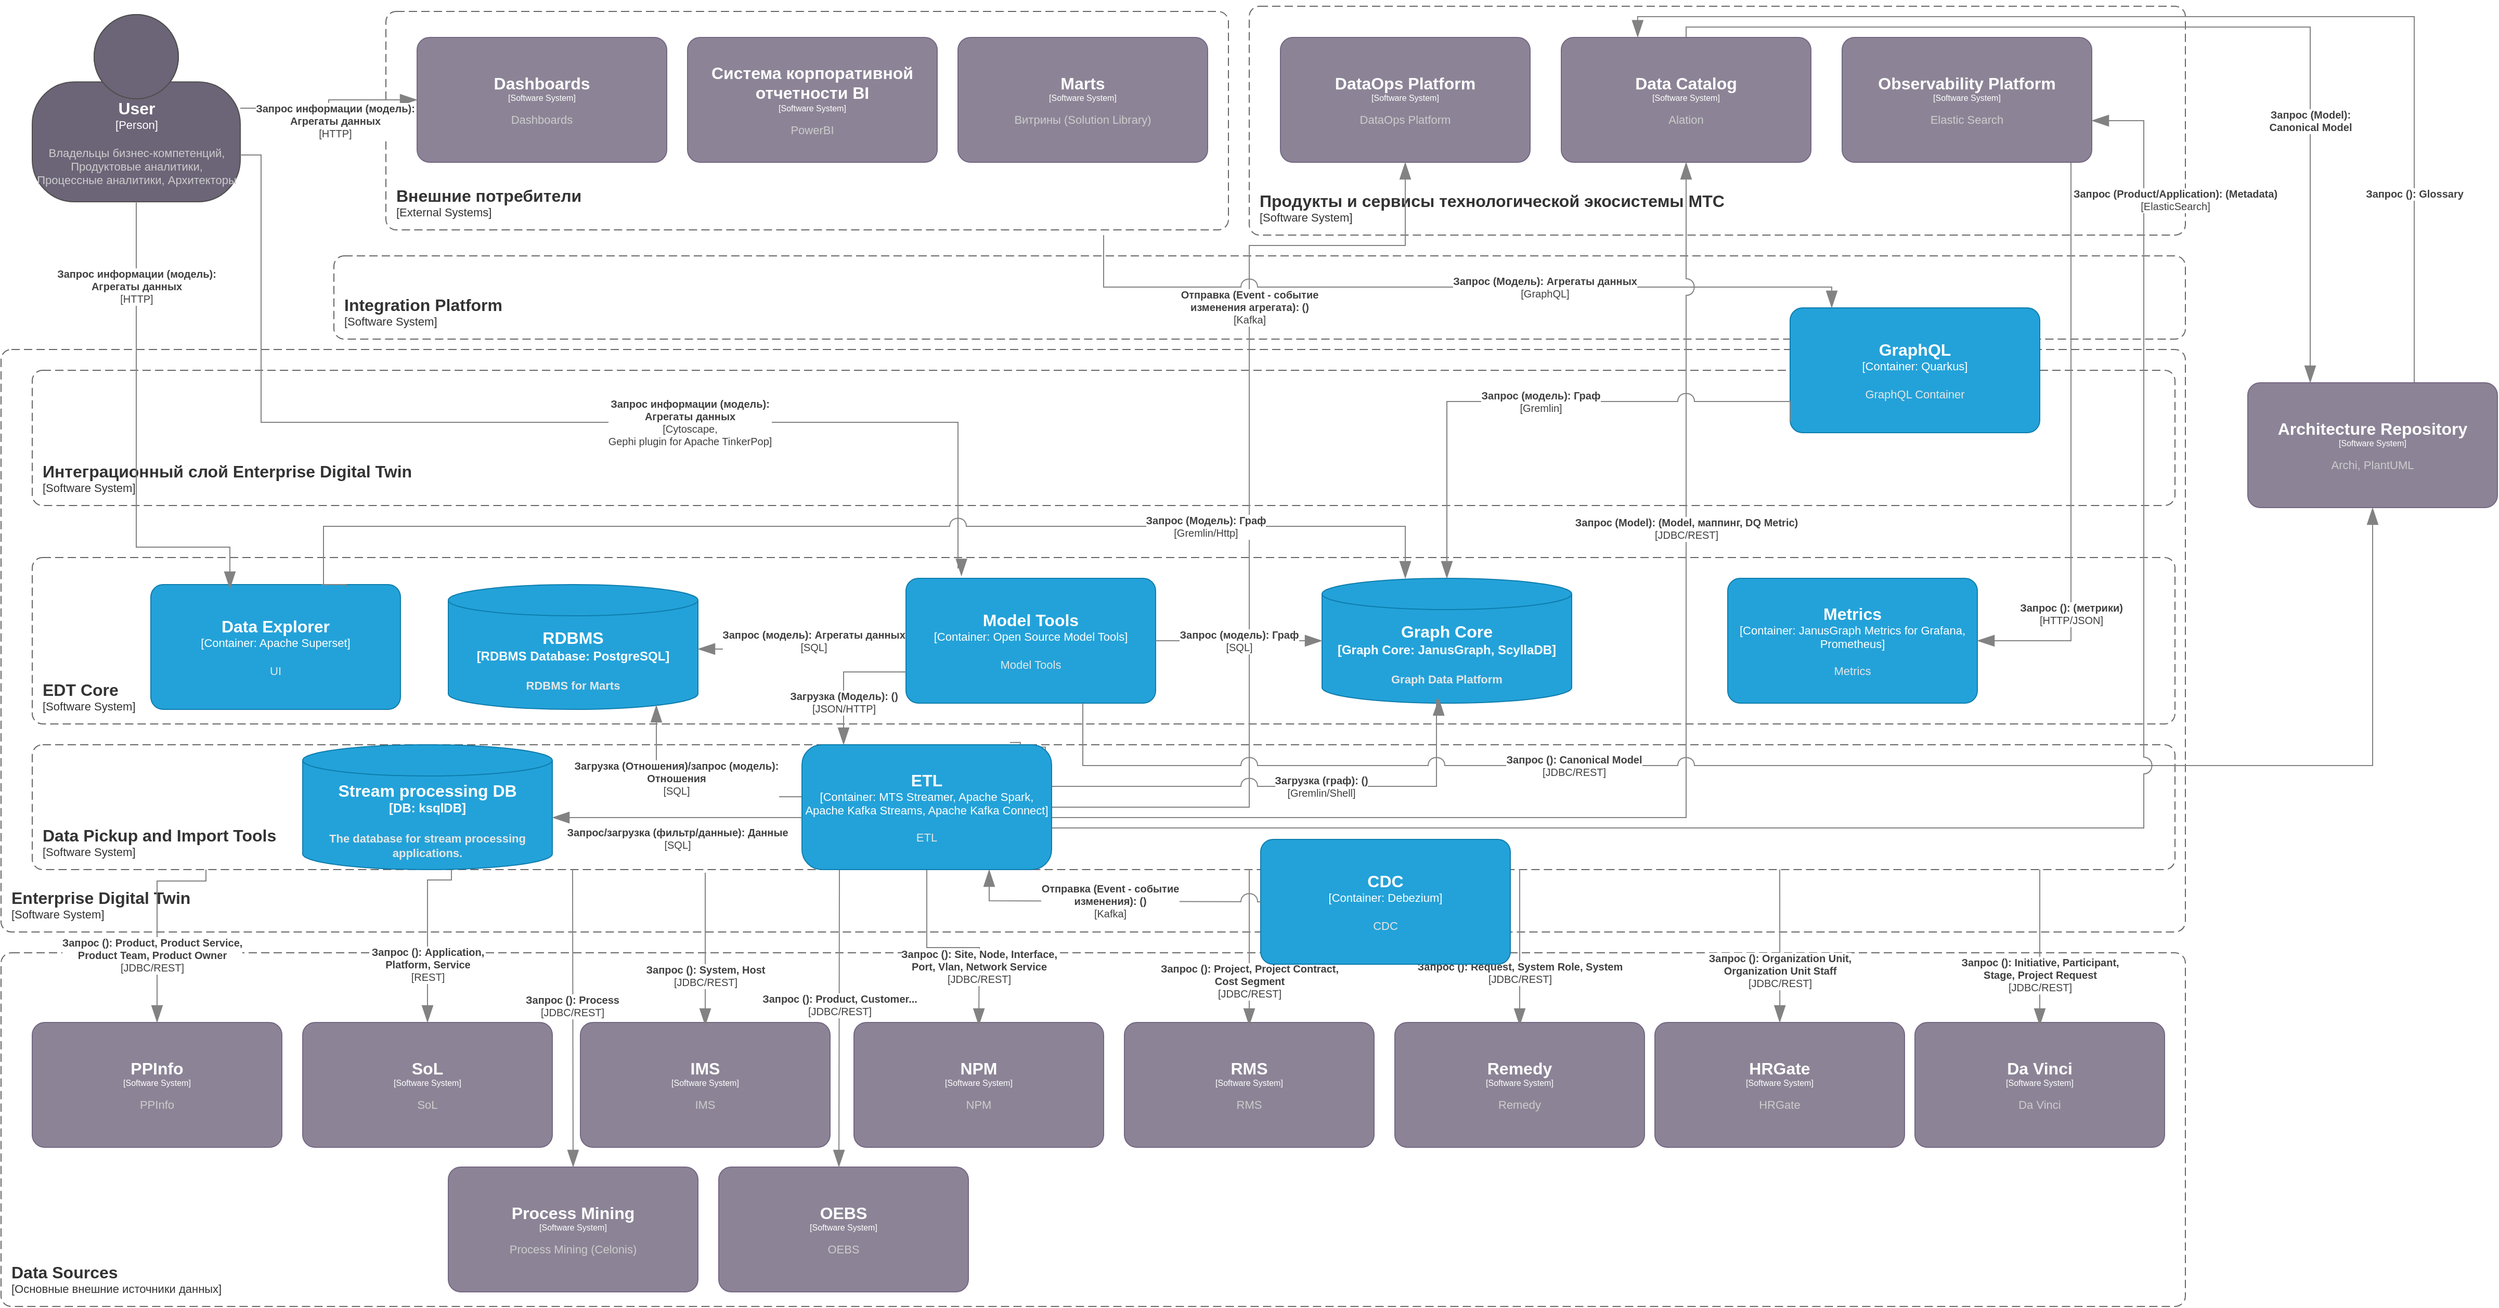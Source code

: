 <mxfile version="16.5.1" type="device"><diagram id="wTT_l4mJbRgkJw8iZR0H" name="Page-1"><mxGraphModel dx="2563" dy="1396" grid="1" gridSize="10" guides="1" tooltips="1" connect="1" arrows="1" fold="1" page="1" pageScale="1" pageWidth="827" pageHeight="1169" math="0" shadow="0"><root><mxCell id="0"/><mxCell id="1" parent="0"/><object placeholders="1" c4Name="User" c4Type="Person" c4Description="Владельцы бизнес-компетенций, &#10;Продуктовые аналитики, &#10;Процессные аналитики, Архитекторы" label="&lt;font style=&quot;font-size: 16px&quot;&gt;&lt;b&gt;%c4Name%&lt;/b&gt;&lt;/font&gt;&lt;div&gt;[%c4Type%]&lt;/div&gt;&lt;br&gt;&lt;div&gt;&lt;font style=&quot;font-size: 11px&quot;&gt;&lt;font color=&quot;#cccccc&quot;&gt;%c4Description%&lt;/font&gt;&lt;/div&gt;" id="gPA1KmaHq-0D0xBSE084-1"><mxCell style="html=1;fontSize=11;dashed=0;whitespace=wrap;fillColor=#6C6477;strokeColor=#4D4D4D;fontColor=#ffffff;shape=mxgraph.c4.person2;align=center;metaEdit=1;points=[[0.5,0,0],[1,0.5,0],[1,0.75,0],[0.75,1,0],[0.5,1,0],[0.25,1,0],[0,0.75,0],[0,0.5,0]];resizable=0;" parent="1" vertex="1"><mxGeometry x="60" y="28" width="200" height="180" as="geometry"/></mxCell></object><object placeholders="1" c4Name="Enterprise Digital Twin" c4Type="SystemScopeBoundary" c4Application="Software System" label="&lt;font style=&quot;font-size: 16px&quot;&gt;&lt;b&gt;&lt;div style=&quot;text-align: left&quot;&gt;%c4Name%&lt;/div&gt;&lt;/b&gt;&lt;/font&gt;&lt;div style=&quot;text-align: left&quot;&gt;[%c4Application%]&lt;/div&gt;" id="gPA1KmaHq-0D0xBSE084-3"><mxCell style="rounded=1;fontSize=11;whiteSpace=wrap;html=1;dashed=1;arcSize=20;fillColor=none;strokeColor=#666666;fontColor=#333333;labelBackgroundColor=none;align=left;verticalAlign=bottom;labelBorderColor=none;spacingTop=0;spacing=10;dashPattern=8 4;metaEdit=1;rotatable=0;perimeter=rectanglePerimeter;noLabel=0;labelPadding=0;allowArrows=0;connectable=0;expand=0;recursiveResize=0;editable=1;pointerEvents=0;absoluteArcSize=1;points=[[0.25,0,0],[0.5,0,0],[0.75,0,0],[1,0.25,0],[1,0.5,0],[1,0.75,0],[0.75,1,0],[0.5,1,0],[0.25,1,0],[0,0.75,0],[0,0.5,0],[0,0.25,0]];" parent="1" vertex="1"><mxGeometry x="30" y="350" width="2100" height="560" as="geometry"/></mxCell></object><object placeholders="1" c4Name="EDT Core" c4Type="ContainerScopeBoundary" c4Application="Software System" label="&lt;font style=&quot;font-size: 16px&quot;&gt;&lt;b&gt;&lt;div style=&quot;text-align: left&quot;&gt;%c4Name%&lt;/div&gt;&lt;/b&gt;&lt;/font&gt;&lt;div style=&quot;text-align: left&quot;&gt;[%c4Application%]&lt;/div&gt;" id="gPA1KmaHq-0D0xBSE084-4"><mxCell style="rounded=1;fontSize=11;whiteSpace=wrap;html=1;dashed=1;arcSize=20;fillColor=none;strokeColor=#666666;fontColor=#333333;labelBackgroundColor=none;align=left;verticalAlign=bottom;labelBorderColor=none;spacingTop=0;spacing=10;dashPattern=8 4;metaEdit=1;rotatable=0;perimeter=rectanglePerimeter;noLabel=0;labelPadding=0;allowArrows=0;connectable=0;expand=0;recursiveResize=0;editable=1;pointerEvents=0;absoluteArcSize=1;points=[[0.25,0,0],[0.5,0,0],[0.75,0,0],[1,0.25,0],[1,0.5,0],[1,0.75,0],[0.75,1,0],[0.5,1,0],[0.25,1,0],[0,0.75,0],[0,0.5,0],[0,0.25,0]];" parent="1" vertex="1"><mxGeometry x="60" y="550" width="2060" height="160" as="geometry"/></mxCell></object><object placeholders="1" c4Name="Интеграционный слой Enterprise Digital Twin" c4Type="ContainerScopeBoundary" c4Application="Software System" label="&lt;font style=&quot;font-size: 16px&quot;&gt;&lt;b&gt;&lt;div style=&quot;text-align: left&quot;&gt;%c4Name%&lt;/div&gt;&lt;/b&gt;&lt;/font&gt;&lt;div style=&quot;text-align: left&quot;&gt;[%c4Application%]&lt;/div&gt;" id="gPA1KmaHq-0D0xBSE084-6"><mxCell style="rounded=1;fontSize=11;whiteSpace=wrap;html=1;dashed=1;arcSize=20;fillColor=none;strokeColor=#666666;fontColor=#333333;labelBackgroundColor=none;align=left;verticalAlign=bottom;labelBorderColor=none;spacingTop=0;spacing=10;dashPattern=8 4;metaEdit=1;rotatable=0;perimeter=rectanglePerimeter;noLabel=0;labelPadding=0;allowArrows=0;connectable=0;expand=0;recursiveResize=0;editable=1;pointerEvents=0;absoluteArcSize=1;points=[[0.25,0,0],[0.5,0,0],[0.75,0,0],[1,0.25,0],[1,0.5,0],[1,0.75,0],[0.75,1,0],[0.5,1,0],[0.25,1,0],[0,0.75,0],[0,0.5,0],[0,0.25,0]];" parent="1" vertex="1"><mxGeometry x="60" y="370" width="2060" height="130" as="geometry"/></mxCell></object><object placeholders="1" c4Name="Data Pickup and Import Tools" c4Type="ContainerScopeBoundary" c4Application="Software System" label="&lt;font style=&quot;font-size: 16px&quot;&gt;&lt;b&gt;&lt;div style=&quot;text-align: left&quot;&gt;%c4Name%&lt;/div&gt;&lt;/b&gt;&lt;/font&gt;&lt;div style=&quot;text-align: left&quot;&gt;[%c4Application%]&lt;/div&gt;" id="gPA1KmaHq-0D0xBSE084-7"><mxCell style="rounded=1;fontSize=11;whiteSpace=wrap;html=1;dashed=1;arcSize=20;fillColor=none;strokeColor=#666666;fontColor=#333333;labelBackgroundColor=none;align=left;verticalAlign=bottom;labelBorderColor=none;spacingTop=0;spacing=10;dashPattern=8 4;metaEdit=1;rotatable=0;perimeter=rectanglePerimeter;noLabel=0;labelPadding=0;allowArrows=0;connectable=0;expand=0;recursiveResize=0;editable=1;pointerEvents=0;absoluteArcSize=1;points=[[0.25,0,0],[0.5,0,0],[0.75,0,0],[1,0.25,0],[1,0.5,0],[1,0.75,0],[0.75,1,0],[0.5,1,0],[0.25,1,0],[0,0.75,0],[0,0.5,0],[0,0.25,0]];" parent="1" vertex="1"><mxGeometry x="60" y="730" width="2060" height="120" as="geometry"/></mxCell></object><object placeholders="1" c4Type="Graph Core" c4Container="Graph Core" c4Technology="JanusGraph, ScyllaDB" c4Description="Graph Data Platform" label="&lt;font style=&quot;font-size: 16px&quot;&gt;&lt;b&gt;%c4Type%&lt;/font&gt;&lt;div&gt;[%c4Container%:&amp;nbsp;%c4Technology%]&lt;/div&gt;&lt;br&gt;&lt;div&gt;&lt;font style=&quot;font-size: 11px&quot;&gt;&lt;font color=&quot;#E6E6E6&quot;&gt;%c4Description%&lt;/font&gt;&lt;/div&gt;" id="gPA1KmaHq-0D0xBSE084-12"><mxCell style="shape=cylinder3;size=15;whiteSpace=wrap;html=1;boundedLbl=1;rounded=0;labelBackgroundColor=none;fillColor=#23A2D9;fontSize=12;fontColor=#ffffff;align=center;strokeColor=#0E7DAD;metaEdit=1;points=[[0.5,0,0],[1,0.25,0],[1,0.5,0],[1,0.75,0],[0.5,1,0],[0,0.75,0],[0,0.5,0],[0,0.25,0]];resizable=0;" parent="1" vertex="1"><mxGeometry x="1300" y="570" width="240" height="120" as="geometry"/></mxCell></object><object placeholders="1" c4Name="Data Sources" c4Type="SystemScopeBoundary" c4Application="Основные внешние источники данных" label="&lt;font style=&quot;font-size: 16px&quot;&gt;&lt;b&gt;&lt;div style=&quot;text-align: left&quot;&gt;%c4Name%&lt;/div&gt;&lt;/b&gt;&lt;/font&gt;&lt;div style=&quot;text-align: left&quot;&gt;[%c4Application%]&lt;/div&gt;" id="gPA1KmaHq-0D0xBSE084-13"><mxCell style="rounded=1;fontSize=11;whiteSpace=wrap;html=1;dashed=1;arcSize=20;fillColor=none;strokeColor=#666666;fontColor=#333333;labelBackgroundColor=none;align=left;verticalAlign=bottom;labelBorderColor=none;spacingTop=0;spacing=10;dashPattern=8 4;metaEdit=1;rotatable=0;perimeter=rectanglePerimeter;noLabel=0;labelPadding=0;allowArrows=0;connectable=0;expand=0;recursiveResize=0;editable=1;pointerEvents=0;absoluteArcSize=1;points=[[0.25,0,0],[0.5,0,0],[0.75,0,0],[1,0.25,0],[1,0.5,0],[1,0.75,0],[0.75,1,0],[0.5,1,0],[0.25,1,0],[0,0.75,0],[0,0.5,0],[0,0.25,0]];" parent="1" vertex="1"><mxGeometry x="30" y="930" width="2100" height="340" as="geometry"/></mxCell></object><object placeholders="1" c4Name="PPInfo" c4Type="Software System" c4Description="PPInfo" label="&lt;font style=&quot;font-size: 16px&quot;&gt;&lt;b&gt;%c4Name%&lt;/b&gt;&lt;/font&gt;&lt;div&gt;[%c4Type%]&lt;/div&gt;&lt;br&gt;&lt;div&gt;&lt;font style=&quot;font-size: 11px&quot;&gt;&lt;font color=&quot;#cccccc&quot;&gt;%c4Description%&lt;/font&gt;&lt;/div&gt;" id="gPA1KmaHq-0D0xBSE084-14"><mxCell style="rounded=1;whiteSpace=wrap;html=1;labelBackgroundColor=none;fillColor=#8C8496;fontColor=#ffffff;align=center;arcSize=10;strokeColor=#736782;metaEdit=1;resizable=0;points=[[0.25,0,0],[0.5,0,0],[0.75,0,0],[1,0.25,0],[1,0.5,0],[1,0.75,0],[0.75,1,0],[0.5,1,0],[0.25,1,0],[0,0.75,0],[0,0.5,0],[0,0.25,0]];fontSize=8;" parent="1" vertex="1"><mxGeometry x="60" y="997" width="240" height="120" as="geometry"/></mxCell></object><object placeholders="1" c4Name="SoL" c4Type="Software System" c4Description="SoL" label="&lt;font style=&quot;font-size: 16px&quot;&gt;&lt;b&gt;%c4Name%&lt;/b&gt;&lt;/font&gt;&lt;div&gt;[%c4Type%]&lt;/div&gt;&lt;br&gt;&lt;div&gt;&lt;font style=&quot;font-size: 11px&quot;&gt;&lt;font color=&quot;#cccccc&quot;&gt;%c4Description%&lt;/font&gt;&lt;/div&gt;" id="gPA1KmaHq-0D0xBSE084-15"><mxCell style="rounded=1;whiteSpace=wrap;html=1;labelBackgroundColor=none;fillColor=#8C8496;fontColor=#ffffff;align=center;arcSize=10;strokeColor=#736782;metaEdit=1;resizable=0;points=[[0.25,0,0],[0.5,0,0],[0.75,0,0],[1,0.25,0],[1,0.5,0],[1,0.75,0],[0.75,1,0],[0.5,1,0],[0.25,1,0],[0,0.75,0],[0,0.5,0],[0,0.25,0]];fontSize=8;" parent="1" vertex="1"><mxGeometry x="320" y="997" width="240" height="120" as="geometry"/></mxCell></object><object placeholders="1" c4Name="IMS" c4Type="Software System" c4Description="IMS" label="&lt;font style=&quot;font-size: 16px&quot;&gt;&lt;b&gt;%c4Name%&lt;/b&gt;&lt;/font&gt;&lt;div&gt;[%c4Type%]&lt;/div&gt;&lt;br&gt;&lt;div&gt;&lt;font style=&quot;font-size: 11px&quot;&gt;&lt;font color=&quot;#cccccc&quot;&gt;%c4Description%&lt;/font&gt;&lt;/div&gt;" id="gPA1KmaHq-0D0xBSE084-16"><mxCell style="rounded=1;whiteSpace=wrap;html=1;labelBackgroundColor=none;fillColor=#8C8496;fontColor=#ffffff;align=center;arcSize=10;strokeColor=#736782;metaEdit=1;resizable=0;points=[[0.25,0,0],[0.5,0,0],[0.75,0,0],[1,0.25,0],[1,0.5,0],[1,0.75,0],[0.75,1,0],[0.5,1,0],[0.25,1,0],[0,0.75,0],[0,0.5,0],[0,0.25,0]];fontSize=8;" parent="1" vertex="1"><mxGeometry x="587" y="997" width="240" height="120" as="geometry"/></mxCell></object><object placeholders="1" c4Name="NPM" c4Type="Software System" c4Description="NPM" label="&lt;font style=&quot;font-size: 16px&quot;&gt;&lt;b&gt;%c4Name%&lt;/b&gt;&lt;/font&gt;&lt;div&gt;[%c4Type%]&lt;/div&gt;&lt;br&gt;&lt;div&gt;&lt;font style=&quot;font-size: 11px&quot;&gt;&lt;font color=&quot;#cccccc&quot;&gt;%c4Description%&lt;/font&gt;&lt;/div&gt;" id="gPA1KmaHq-0D0xBSE084-17"><mxCell style="rounded=1;whiteSpace=wrap;html=1;labelBackgroundColor=none;fillColor=#8C8496;fontColor=#ffffff;align=center;arcSize=10;strokeColor=#736782;metaEdit=1;resizable=0;points=[[0.25,0,0],[0.5,0,0],[0.75,0,0],[1,0.25,0],[1,0.5,0],[1,0.75,0],[0.75,1,0],[0.5,1,0],[0.25,1,0],[0,0.75,0],[0,0.5,0],[0,0.25,0]];fontSize=8;" parent="1" vertex="1"><mxGeometry x="850" y="997" width="240" height="120" as="geometry"/></mxCell></object><object placeholders="1" c4Name="RMS" c4Type="Software System" c4Description="RMS" label="&lt;font style=&quot;font-size: 16px&quot;&gt;&lt;b&gt;%c4Name%&lt;/b&gt;&lt;/font&gt;&lt;div&gt;[%c4Type%]&lt;/div&gt;&lt;br&gt;&lt;div&gt;&lt;font style=&quot;font-size: 11px&quot;&gt;&lt;font color=&quot;#cccccc&quot;&gt;%c4Description%&lt;/font&gt;&lt;/div&gt;" id="gPA1KmaHq-0D0xBSE084-18"><mxCell style="rounded=1;whiteSpace=wrap;html=1;labelBackgroundColor=none;fillColor=#8C8496;fontColor=#ffffff;align=center;arcSize=10;strokeColor=#736782;metaEdit=1;resizable=0;points=[[0.25,0,0],[0.5,0,0],[0.75,0,0],[1,0.25,0],[1,0.5,0],[1,0.75,0],[0.75,1,0],[0.5,1,0],[0.25,1,0],[0,0.75,0],[0,0.5,0],[0,0.25,0]];fontSize=8;" parent="1" vertex="1"><mxGeometry x="1110" y="997" width="240" height="120" as="geometry"/></mxCell></object><object placeholders="1" c4Name="Remedy" c4Type="Software System" c4Description="Remedy" label="&lt;font style=&quot;font-size: 16px&quot;&gt;&lt;b&gt;%c4Name%&lt;/b&gt;&lt;/font&gt;&lt;div&gt;[%c4Type%]&lt;/div&gt;&lt;br&gt;&lt;div&gt;&lt;font style=&quot;font-size: 11px&quot;&gt;&lt;font color=&quot;#cccccc&quot;&gt;%c4Description%&lt;/font&gt;&lt;/div&gt;" id="gPA1KmaHq-0D0xBSE084-19"><mxCell style="rounded=1;whiteSpace=wrap;html=1;labelBackgroundColor=none;fillColor=#8C8496;fontColor=#ffffff;align=center;arcSize=10;strokeColor=#736782;metaEdit=1;resizable=0;points=[[0.25,0,0],[0.5,0,0],[0.75,0,0],[1,0.25,0],[1,0.5,0],[1,0.75,0],[0.75,1,0],[0.5,1,0],[0.25,1,0],[0,0.75,0],[0,0.5,0],[0,0.25,0]];fontSize=8;" parent="1" vertex="1"><mxGeometry x="1370" y="997" width="240" height="120" as="geometry"/></mxCell></object><object placeholders="1" c4Name="HRGate" c4Type="Software System" c4Description="HRGate" label="&lt;font style=&quot;font-size: 16px&quot;&gt;&lt;b&gt;%c4Name%&lt;/b&gt;&lt;/font&gt;&lt;div&gt;[%c4Type%]&lt;/div&gt;&lt;br&gt;&lt;div&gt;&lt;font style=&quot;font-size: 11px&quot;&gt;&lt;font color=&quot;#cccccc&quot;&gt;%c4Description%&lt;/font&gt;&lt;/div&gt;" id="gPA1KmaHq-0D0xBSE084-20"><mxCell style="rounded=1;whiteSpace=wrap;html=1;labelBackgroundColor=none;fillColor=#8C8496;fontColor=#ffffff;align=center;arcSize=10;strokeColor=#736782;metaEdit=1;resizable=0;points=[[0.25,0,0],[0.5,0,0],[0.75,0,0],[1,0.25,0],[1,0.5,0],[1,0.75,0],[0.75,1,0],[0.5,1,0],[0.25,1,0],[0,0.75,0],[0,0.5,0],[0,0.25,0]];fontSize=8;" parent="1" vertex="1"><mxGeometry x="1620" y="997" width="240" height="120" as="geometry"/></mxCell></object><object placeholders="1" c4Name="Da Vinci" c4Type="Software System" c4Description="Da Vinci" label="&lt;font style=&quot;font-size: 16px&quot;&gt;&lt;b&gt;%c4Name%&lt;/b&gt;&lt;/font&gt;&lt;div&gt;[%c4Type%]&lt;/div&gt;&lt;br&gt;&lt;div&gt;&lt;font style=&quot;font-size: 11px&quot;&gt;&lt;font color=&quot;#cccccc&quot;&gt;%c4Description%&lt;/font&gt;&lt;/div&gt;" id="gPA1KmaHq-0D0xBSE084-21"><mxCell style="rounded=1;whiteSpace=wrap;html=1;labelBackgroundColor=none;fillColor=#8C8496;fontColor=#ffffff;align=center;arcSize=10;strokeColor=#736782;metaEdit=1;resizable=0;points=[[0.25,0,0],[0.5,0,0],[0.75,0,0],[1,0.25,0],[1,0.5,0],[1,0.75,0],[0.75,1,0],[0.5,1,0],[0.25,1,0],[0,0.75,0],[0,0.5,0],[0,0.25,0]];fontSize=8;" parent="1" vertex="1"><mxGeometry x="1870" y="997" width="240" height="120" as="geometry"/></mxCell></object><object placeholders="1" c4Name="Integration Platform" c4Type="SystemScopeBoundary" c4Application="Software System" label="&lt;font style=&quot;font-size: 16px&quot;&gt;&lt;b&gt;&lt;div style=&quot;text-align: left&quot;&gt;%c4Name%&lt;/div&gt;&lt;/b&gt;&lt;/font&gt;&lt;div style=&quot;text-align: left&quot;&gt;[%c4Application%]&lt;/div&gt;" id="gPA1KmaHq-0D0xBSE084-22"><mxCell style="rounded=1;fontSize=11;whiteSpace=wrap;html=1;dashed=1;arcSize=20;fillColor=none;strokeColor=#666666;fontColor=#333333;labelBackgroundColor=none;align=left;verticalAlign=bottom;labelBorderColor=none;spacingTop=0;spacing=10;dashPattern=8 4;metaEdit=1;rotatable=0;perimeter=rectanglePerimeter;noLabel=0;labelPadding=0;allowArrows=0;connectable=0;expand=0;recursiveResize=0;editable=1;pointerEvents=0;absoluteArcSize=1;points=[[0.25,0,0],[0.5,0,0],[0.75,0,0],[1,0.25,0],[1,0.5,0],[1,0.75,0],[0.75,1,0],[0.5,1,0],[0.25,1,0],[0,0.75,0],[0,0.5,0],[0,0.25,0]];" parent="1" vertex="1"><mxGeometry x="350" y="260" width="1780" height="80" as="geometry"/></mxCell></object><object placeholders="1" c4Name="Внешние потребители" c4Type="SystemScopeBoundary" c4Application="External Systems" label="&lt;font style=&quot;font-size: 16px&quot;&gt;&lt;b&gt;&lt;div style=&quot;text-align: left&quot;&gt;%c4Name%&lt;/div&gt;&lt;/b&gt;&lt;/font&gt;&lt;div style=&quot;text-align: left&quot;&gt;[%c4Application%]&lt;/div&gt;" id="gPA1KmaHq-0D0xBSE084-23"><mxCell style="rounded=1;fontSize=11;whiteSpace=wrap;html=1;dashed=1;arcSize=20;fillColor=none;strokeColor=#666666;fontColor=#333333;labelBackgroundColor=none;align=left;verticalAlign=bottom;labelBorderColor=none;spacingTop=0;spacing=10;dashPattern=8 4;metaEdit=1;rotatable=0;perimeter=rectanglePerimeter;noLabel=0;labelPadding=0;allowArrows=0;connectable=0;expand=0;recursiveResize=0;editable=1;pointerEvents=0;absoluteArcSize=1;points=[[0.25,0,0],[0.5,0,0],[0.75,0,0],[1,0.25,0],[1,0.5,0],[1,0.75,0],[0.75,1,0],[0.5,1,0],[0.25,1,0],[0,0.75,0],[0,0.5,0],[0,0.25,0]];" parent="1" vertex="1"><mxGeometry x="400" y="25" width="810" height="210" as="geometry"/></mxCell></object><object placeholders="1" c4Name="Продукты и сервисы технологической экосистемы МТС" c4Type="SystemScopeBoundary" c4Application="Software System" label="&lt;font style=&quot;font-size: 16px&quot;&gt;&lt;b&gt;&lt;div style=&quot;text-align: left&quot;&gt;%c4Name%&lt;/div&gt;&lt;/b&gt;&lt;/font&gt;&lt;div style=&quot;text-align: left&quot;&gt;[%c4Application%]&lt;/div&gt;" id="gPA1KmaHq-0D0xBSE084-24"><mxCell style="rounded=1;fontSize=11;whiteSpace=wrap;html=1;dashed=1;arcSize=20;fillColor=none;strokeColor=#666666;fontColor=#333333;labelBackgroundColor=none;align=left;verticalAlign=bottom;labelBorderColor=none;spacingTop=0;spacing=10;dashPattern=8 4;metaEdit=1;rotatable=0;perimeter=rectanglePerimeter;noLabel=0;labelPadding=0;allowArrows=0;connectable=0;expand=0;recursiveResize=0;editable=1;pointerEvents=0;absoluteArcSize=1;points=[[0.25,0,0],[0.5,0,0],[0.75,0,0],[1,0.25,0],[1,0.5,0],[1,0.75,0],[0.75,1,0],[0.5,1,0],[0.25,1,0],[0,0.75,0],[0,0.5,0],[0,0.25,0]];" parent="1" vertex="1"><mxGeometry x="1230" y="20" width="900" height="220" as="geometry"/></mxCell></object><object placeholders="1" c4Name="Marts" c4Type="Software System" c4Description="Витрины (Solution Library)" label="&lt;font style=&quot;font-size: 16px&quot;&gt;&lt;b&gt;%c4Name%&lt;/b&gt;&lt;/font&gt;&lt;div&gt;[%c4Type%]&lt;/div&gt;&lt;br&gt;&lt;div&gt;&lt;font style=&quot;font-size: 11px&quot;&gt;&lt;font color=&quot;#cccccc&quot;&gt;%c4Description%&lt;/font&gt;&lt;/div&gt;" id="gPA1KmaHq-0D0xBSE084-25"><mxCell style="rounded=1;whiteSpace=wrap;html=1;labelBackgroundColor=none;fillColor=#8C8496;fontColor=#ffffff;align=center;arcSize=10;strokeColor=#736782;metaEdit=1;resizable=0;points=[[0.25,0,0],[0.5,0,0],[0.75,0,0],[1,0.25,0],[1,0.5,0],[1,0.75,0],[0.75,1,0],[0.5,1,0],[0.25,1,0],[0,0.75,0],[0,0.5,0],[0,0.25,0]];fontSize=8;" parent="1" vertex="1"><mxGeometry x="950" y="50" width="240" height="120" as="geometry"/></mxCell></object><object placeholders="1" c4Name="Система корпоративной отчетности BI" c4Type="Software System" c4Description="PowerBI" label="&lt;font style=&quot;font-size: 16px&quot;&gt;&lt;b&gt;%c4Name%&lt;/b&gt;&lt;/font&gt;&lt;div&gt;[%c4Type%]&lt;/div&gt;&lt;br&gt;&lt;div&gt;&lt;font style=&quot;font-size: 11px&quot;&gt;&lt;font color=&quot;#cccccc&quot;&gt;%c4Description%&lt;/font&gt;&lt;/div&gt;" id="gPA1KmaHq-0D0xBSE084-26"><mxCell style="rounded=1;whiteSpace=wrap;html=1;labelBackgroundColor=none;fillColor=#8C8496;fontColor=#ffffff;align=center;arcSize=10;strokeColor=#736782;metaEdit=1;resizable=0;points=[[0.25,0,0],[0.5,0,0],[0.75,0,0],[1,0.25,0],[1,0.5,0],[1,0.75,0],[0.75,1,0],[0.5,1,0],[0.25,1,0],[0,0.75,0],[0,0.5,0],[0,0.25,0]];fontSize=8;" parent="1" vertex="1"><mxGeometry x="690" y="50" width="240" height="120" as="geometry"/></mxCell></object><object placeholders="1" c4Name="Dashboards" c4Type="Software System" c4Description="Dashboards" label="&lt;font style=&quot;font-size: 16px&quot;&gt;&lt;b&gt;%c4Name%&lt;/b&gt;&lt;/font&gt;&lt;div&gt;[%c4Type%]&lt;/div&gt;&lt;br&gt;&lt;div&gt;&lt;font style=&quot;font-size: 11px&quot;&gt;&lt;font color=&quot;#cccccc&quot;&gt;%c4Description%&lt;/font&gt;&lt;/div&gt;" id="gPA1KmaHq-0D0xBSE084-28"><mxCell style="rounded=1;whiteSpace=wrap;html=1;labelBackgroundColor=none;fillColor=#8C8496;fontColor=#ffffff;align=center;arcSize=10;strokeColor=#736782;metaEdit=1;resizable=0;points=[[0.25,0,0],[0.5,0,0],[0.75,0,0],[1,0.25,0],[1,0.5,0],[1,0.75,0],[0.75,1,0],[0.5,1,0],[0.25,1,0],[0,0.75,0],[0,0.5,0],[0,0.25,0]];fontSize=8;" parent="1" vertex="1"><mxGeometry x="430" y="50" width="240" height="120" as="geometry"/></mxCell></object><object placeholders="1" c4Name="DataOps Platform" c4Type="Software System" c4Description="DataOps Platform" label="&lt;font style=&quot;font-size: 16px&quot;&gt;&lt;b&gt;%c4Name%&lt;/b&gt;&lt;/font&gt;&lt;div&gt;[%c4Type%]&lt;/div&gt;&lt;br&gt;&lt;div&gt;&lt;font style=&quot;font-size: 11px&quot;&gt;&lt;font color=&quot;#cccccc&quot;&gt;%c4Description%&lt;/font&gt;&lt;/div&gt;" id="gPA1KmaHq-0D0xBSE084-29"><mxCell style="rounded=1;whiteSpace=wrap;html=1;labelBackgroundColor=none;fillColor=#8C8496;fontColor=#ffffff;align=center;arcSize=10;strokeColor=#736782;metaEdit=1;resizable=0;points=[[0.25,0,0],[0.5,0,0],[0.75,0,0],[1,0.25,0],[1,0.5,0],[1,0.75,0],[0.75,1,0],[0.5,1,0],[0.25,1,0],[0,0.75,0],[0,0.5,0],[0,0.25,0]];fontSize=8;" parent="1" vertex="1"><mxGeometry x="1260" y="50" width="240" height="120" as="geometry"/></mxCell></object><object placeholders="1" c4Type="Relationship" c4Technology="JDBC/REST" c4Description="Запрос (): Product, Product Service, &#10;Product Team, Product Owner" label="&lt;div style=&quot;text-align: left&quot;&gt;&lt;div style=&quot;text-align: center&quot;&gt;&lt;b&gt;%c4Description%&lt;/b&gt;&lt;/div&gt;&lt;div style=&quot;text-align: center&quot;&gt;[%c4Technology%]&lt;/div&gt;&lt;/div&gt;" id="gPA1KmaHq-0D0xBSE084-33"><mxCell style="endArrow=blockThin;html=1;fontSize=10;fontColor=#404040;strokeWidth=1;endFill=1;strokeColor=#828282;elbow=vertical;metaEdit=1;endSize=14;startSize=14;jumpStyle=arc;jumpSize=16;rounded=0;edgeStyle=orthogonalEdgeStyle;" parent="1" target="gPA1KmaHq-0D0xBSE084-14" edge="1"><mxGeometry x="0.327" y="-5" width="240" relative="1" as="geometry"><mxPoint x="227" y="850" as="sourcePoint"/><mxPoint x="224.12" y="1029.24" as="targetPoint"/><Array as="points"><mxPoint x="227" y="861"/><mxPoint x="180" y="861"/></Array><mxPoint as="offset"/></mxGeometry></mxCell></object><object placeholders="1" c4Type="Relationship" c4Technology="REST" c4Description="Запрос (): Application,&#10; Platform, Service" label="&lt;div style=&quot;text-align: left&quot;&gt;&lt;div style=&quot;text-align: center&quot;&gt;&lt;b&gt;%c4Description%&lt;/b&gt;&lt;/div&gt;&lt;div style=&quot;text-align: center&quot;&gt;[%c4Technology%]&lt;/div&gt;&lt;/div&gt;" id="gPA1KmaHq-0D0xBSE084-34"><mxCell style="endArrow=blockThin;html=1;fontSize=10;fontColor=#404040;strokeWidth=1;endFill=1;strokeColor=#828282;elbow=vertical;metaEdit=1;endSize=14;startSize=14;jumpStyle=arc;jumpSize=16;rounded=0;edgeStyle=orthogonalEdgeStyle;exitX=0.602;exitY=0.999;exitDx=0;exitDy=0;exitPerimeter=0;" parent="1" source="Han4ToBPerYbubgPq4DZ-5" target="gPA1KmaHq-0D0xBSE084-15" edge="1"><mxGeometry x="0.348" width="240" relative="1" as="geometry"><mxPoint x="463" y="862" as="sourcePoint"/><mxPoint x="463" y="1028" as="targetPoint"/><Array as="points"><mxPoint x="463" y="850"/><mxPoint x="463" y="860"/><mxPoint x="440" y="860"/></Array><mxPoint as="offset"/></mxGeometry></mxCell></object><object placeholders="1" c4Type="Relationship" c4Technology="JDBC/REST" c4Description="Запрос (): System, Host" label="&lt;div style=&quot;text-align: left&quot;&gt;&lt;div style=&quot;text-align: center&quot;&gt;&lt;b&gt;%c4Description%&lt;/b&gt;&lt;/div&gt;&lt;div style=&quot;text-align: center&quot;&gt;[%c4Technology%]&lt;/div&gt;&lt;/div&gt;" id="gPA1KmaHq-0D0xBSE084-35"><mxCell style="endArrow=blockThin;html=1;fontSize=10;fontColor=#404040;strokeWidth=1;endFill=1;strokeColor=#828282;elbow=vertical;metaEdit=1;endSize=14;startSize=14;jumpStyle=arc;jumpSize=16;rounded=0;edgeStyle=orthogonalEdgeStyle;" parent="1" edge="1"><mxGeometry x="0.337" width="240" relative="1" as="geometry"><mxPoint x="707" y="853" as="sourcePoint"/><mxPoint x="707" y="1000" as="targetPoint"/><Array as="points"><mxPoint x="707" y="853"/></Array><mxPoint as="offset"/></mxGeometry></mxCell></object><object placeholders="1" c4Type="Relationship" c4Technology="Cytoscape, &#10;Gephi plugin for Apache TinkerPop" c4Description="Запрос информации (модель): &#10;Агрегаты данных" label="&lt;div style=&quot;text-align: left&quot;&gt;&lt;div style=&quot;text-align: center&quot;&gt;&lt;b&gt;%c4Description%&lt;/b&gt;&lt;/div&gt;&lt;div style=&quot;text-align: center&quot;&gt;[%c4Technology%]&lt;/div&gt;&lt;/div&gt;" id="gPA1KmaHq-0D0xBSE084-36"><mxCell style="endArrow=blockThin;html=1;fontSize=10;fontColor=#404040;strokeWidth=1;endFill=1;strokeColor=#828282;elbow=vertical;metaEdit=1;endSize=14;startSize=14;jumpStyle=arc;jumpSize=16;rounded=0;edgeStyle=orthogonalEdgeStyle;exitX=1;exitY=0.75;exitDx=0;exitDy=0;exitPerimeter=0;entryX=0.222;entryY=-0.019;entryDx=0;entryDy=0;entryPerimeter=0;" parent="1" source="gPA1KmaHq-0D0xBSE084-1" target="lCNy1JAgegZbeBoOBSbm-5" edge="1"><mxGeometry x="0.255" width="240" relative="1" as="geometry"><mxPoint x="200" y="230" as="sourcePoint"/><mxPoint x="590" y="120" as="targetPoint"/><Array as="points"><mxPoint x="280" y="163"/><mxPoint x="280" y="420"/><mxPoint x="950" y="420"/><mxPoint x="950" y="560"/><mxPoint x="953" y="560"/></Array><mxPoint as="offset"/></mxGeometry></mxCell></object><object placeholders="1" c4Type="Relationship" c4Technology="JDBC/REST" c4Description="Запрос (): Site, Node, Interface, &#10;Port, Vlan, Network Service" label="&lt;div style=&quot;text-align: left&quot;&gt;&lt;div style=&quot;text-align: center&quot;&gt;&lt;b&gt;%c4Description%&lt;/b&gt;&lt;/div&gt;&lt;div style=&quot;text-align: center&quot;&gt;[%c4Technology%]&lt;/div&gt;&lt;/div&gt;" id="gPA1KmaHq-0D0xBSE084-37"><mxCell style="endArrow=blockThin;html=1;fontSize=10;fontColor=#404040;strokeWidth=1;endFill=1;strokeColor=#828282;elbow=vertical;metaEdit=1;endSize=14;startSize=14;jumpStyle=arc;jumpSize=16;rounded=0;edgeStyle=orthogonalEdgeStyle;" parent="1" source="lCNy1JAgegZbeBoOBSbm-4" edge="1"><mxGeometry x="0.437" width="240" relative="1" as="geometry"><mxPoint x="970" y="862" as="sourcePoint"/><mxPoint x="970" y="1000" as="targetPoint"/><Array as="points"/><mxPoint as="offset"/></mxGeometry></mxCell></object><object placeholders="1" c4Type="Relationship" c4Technology="Kafka" c4Description="Отправка (Event - событие&#10; изменения агрегата): ()" label="&lt;div style=&quot;text-align: left&quot;&gt;&lt;div style=&quot;text-align: center&quot;&gt;&lt;b&gt;%c4Description%&lt;/b&gt;&lt;/div&gt;&lt;div style=&quot;text-align: center&quot;&gt;[%c4Technology%]&lt;/div&gt;&lt;/div&gt;" id="gPA1KmaHq-0D0xBSE084-39"><mxCell style="endArrow=blockThin;html=1;fontSize=10;fontColor=#404040;strokeWidth=1;endFill=1;strokeColor=#828282;elbow=vertical;metaEdit=1;endSize=14;startSize=14;jumpStyle=arc;jumpSize=16;rounded=0;edgeStyle=orthogonalEdgeStyle;entryX=0.5;entryY=1;entryDx=0;entryDy=0;entryPerimeter=0;" parent="1" source="lCNy1JAgegZbeBoOBSbm-4" target="gPA1KmaHq-0D0xBSE084-29" edge="1"><mxGeometry x="0.396" width="240" relative="1" as="geometry"><mxPoint x="1660" y="370" as="sourcePoint"/><mxPoint x="1660" y="200" as="targetPoint"/><Array as="points"><mxPoint x="1230" y="790"/><mxPoint x="1230" y="250"/><mxPoint x="1380" y="250"/></Array><mxPoint y="-1" as="offset"/></mxGeometry></mxCell></object><object placeholders="1" c4Type="Relationship" c4Technology="JDBC/REST" c4Description="Запрос (): Project, Project Contract,&#10; Cost Segment" label="&lt;div style=&quot;text-align: left&quot;&gt;&lt;div style=&quot;text-align: center&quot;&gt;&lt;b&gt;%c4Description%&lt;/b&gt;&lt;/div&gt;&lt;div style=&quot;text-align: center&quot;&gt;[%c4Technology%]&lt;/div&gt;&lt;/div&gt;" id="gPA1KmaHq-0D0xBSE084-40"><mxCell style="endArrow=blockThin;html=1;fontSize=10;fontColor=#404040;strokeWidth=1;endFill=1;strokeColor=#828282;elbow=vertical;metaEdit=1;endSize=14;startSize=14;jumpStyle=arc;jumpSize=16;rounded=0;edgeStyle=orthogonalEdgeStyle;" parent="1" edge="1"><mxGeometry x="0.424" width="240" relative="1" as="geometry"><mxPoint x="1230" y="850" as="sourcePoint"/><mxPoint x="1230" y="1000" as="targetPoint"/><Array as="points"><mxPoint x="1230" y="861"/></Array><mxPoint as="offset"/></mxGeometry></mxCell></object><object placeholders="1" c4Type="Relationship" c4Technology="JDBC/REST" c4Description="Запрос (): Request, System Role, System" label="&lt;div style=&quot;text-align: left&quot;&gt;&lt;div style=&quot;text-align: center&quot;&gt;&lt;b&gt;%c4Description%&lt;/b&gt;&lt;/div&gt;&lt;div style=&quot;text-align: center&quot;&gt;[%c4Technology%]&lt;/div&gt;&lt;/div&gt;" id="gPA1KmaHq-0D0xBSE084-41"><mxCell style="endArrow=blockThin;html=1;fontSize=10;fontColor=#404040;strokeWidth=1;endFill=1;strokeColor=#828282;elbow=vertical;metaEdit=1;endSize=14;startSize=14;jumpStyle=arc;jumpSize=16;rounded=0;edgeStyle=orthogonalEdgeStyle;" parent="1" edge="1"><mxGeometry x="0.309" width="240" relative="1" as="geometry"><mxPoint x="1490" y="850" as="sourcePoint"/><mxPoint x="1490" y="1000" as="targetPoint"/><Array as="points"><mxPoint x="1490" y="855"/></Array><mxPoint y="1" as="offset"/></mxGeometry></mxCell></object><object placeholders="1" c4Type="Relationship" c4Technology="JDBC/REST" c4Description="Запрос (): Organization Unit,&#10; Organization Unit Staff" label="&lt;div style=&quot;text-align: left&quot;&gt;&lt;div style=&quot;text-align: center&quot;&gt;&lt;b&gt;%c4Description%&lt;/b&gt;&lt;/div&gt;&lt;div style=&quot;text-align: center&quot;&gt;[%c4Technology%]&lt;/div&gt;&lt;/div&gt;" id="gPA1KmaHq-0D0xBSE084-42"><mxCell style="endArrow=blockThin;html=1;fontSize=10;fontColor=#404040;strokeWidth=1;endFill=1;strokeColor=#828282;elbow=vertical;metaEdit=1;endSize=14;startSize=14;jumpStyle=arc;jumpSize=16;rounded=0;edgeStyle=orthogonalEdgeStyle;" parent="1" target="gPA1KmaHq-0D0xBSE084-20" edge="1"><mxGeometry x="0.309" width="240" relative="1" as="geometry"><mxPoint x="1740" y="850" as="sourcePoint"/><mxPoint x="1740" y="1029" as="targetPoint"/><Array as="points"/><mxPoint y="1" as="offset"/></mxGeometry></mxCell></object><object placeholders="1" c4Type="Relationship" c4Technology="JDBC/REST" c4Description="Запрос (): Initiative, Participant,&#10; Stage, Project Request" label="&lt;div style=&quot;text-align: left&quot;&gt;&lt;div style=&quot;text-align: center&quot;&gt;&lt;b&gt;%c4Description%&lt;/b&gt;&lt;/div&gt;&lt;div style=&quot;text-align: center&quot;&gt;[%c4Technology%]&lt;/div&gt;&lt;/div&gt;" id="gPA1KmaHq-0D0xBSE084-43"><mxCell style="endArrow=blockThin;html=1;fontSize=10;fontColor=#404040;strokeWidth=1;endFill=1;strokeColor=#828282;elbow=vertical;metaEdit=1;endSize=14;startSize=14;jumpStyle=arc;jumpSize=16;rounded=0;edgeStyle=orthogonalEdgeStyle;" parent="1" edge="1"><mxGeometry x="0.325" width="240" relative="1" as="geometry"><mxPoint x="1990" y="850" as="sourcePoint"/><mxPoint x="1990" y="1000" as="targetPoint"/><Array as="points"><mxPoint x="1990" y="861"/></Array><mxPoint y="1" as="offset"/></mxGeometry></mxCell></object><object placeholders="1" c4Name="Data Explorer" c4Type="Container" c4Technology="Apache Superset" c4Description="UI" label="&lt;font style=&quot;font-size: 16px&quot;&gt;&lt;b&gt;%c4Name%&lt;/b&gt;&lt;/font&gt;&lt;div&gt;[%c4Type%: %c4Technology%]&lt;/div&gt;&lt;br&gt;&lt;div&gt;&lt;font style=&quot;font-size: 11px&quot;&gt;&lt;font color=&quot;#E6E6E6&quot;&gt;%c4Description%&lt;/font&gt;&lt;/div&gt;" id="lCNy1JAgegZbeBoOBSbm-1"><mxCell style="rounded=1;whiteSpace=wrap;html=1;fontSize=11;labelBackgroundColor=none;fillColor=#23A2D9;fontColor=#ffffff;align=center;arcSize=10;strokeColor=#0E7DAD;metaEdit=1;resizable=0;points=[[0.25,0,0],[0.5,0,0],[0.75,0,0],[1,0.25,0],[1,0.5,0],[1,0.75,0],[0.75,1,0],[0.5,1,0],[0.25,1,0],[0,0.75,0],[0,0.5,0],[0,0.25,0]];" parent="1" vertex="1"><mxGeometry x="174" y="576" width="240" height="120" as="geometry"/></mxCell></object><object placeholders="1" c4Name="Metrics" c4Type="Container" c4Technology="JanusGraph Metrics for Grafana, Prometheus" c4Description="Metrics" label="&lt;font style=&quot;font-size: 16px&quot;&gt;&lt;b&gt;%c4Name%&lt;/b&gt;&lt;/font&gt;&lt;div&gt;[%c4Type%: %c4Technology%]&lt;/div&gt;&lt;br&gt;&lt;div&gt;&lt;font style=&quot;font-size: 11px&quot;&gt;&lt;font color=&quot;#E6E6E6&quot;&gt;%c4Description%&lt;/font&gt;&lt;/div&gt;" id="lCNy1JAgegZbeBoOBSbm-2"><mxCell style="rounded=1;whiteSpace=wrap;html=1;fontSize=11;labelBackgroundColor=none;fillColor=#23A2D9;fontColor=#ffffff;align=center;arcSize=10;strokeColor=#0E7DAD;metaEdit=1;resizable=0;points=[[0.25,0,0],[0.5,0,0],[0.75,0,0],[1,0.25,0],[1,0.5,0],[1,0.75,0],[0.75,1,0],[0.5,1,0],[0.25,1,0],[0,0.75,0],[0,0.5,0],[0,0.25,0]];" parent="1" vertex="1"><mxGeometry x="1690" y="570" width="240" height="120" as="geometry"/></mxCell></object><object placeholders="1" c4Name="Model Tools" c4Type="Container" c4Technology="Open Source Model Tools" c4Description="Model Tools" label="&lt;font style=&quot;font-size: 16px&quot;&gt;&lt;b&gt;%c4Name%&lt;/b&gt;&lt;/font&gt;&lt;div&gt;[%c4Type%: %c4Technology%]&lt;/div&gt;&lt;br&gt;&lt;div&gt;&lt;font style=&quot;font-size: 11px&quot;&gt;&lt;font color=&quot;#E6E6E6&quot;&gt;%c4Description%&lt;/font&gt;&lt;/div&gt;" id="lCNy1JAgegZbeBoOBSbm-5"><mxCell style="rounded=1;whiteSpace=wrap;html=1;fontSize=11;labelBackgroundColor=none;fillColor=#23A2D9;fontColor=#ffffff;align=center;arcSize=10;strokeColor=#0E7DAD;metaEdit=1;resizable=0;points=[[0.25,0,0],[0.5,0,0],[0.75,0,0],[1,0.25,0],[1,0.5,0],[1,0.75,0],[0.75,1,0],[0.5,1,0],[0.25,1,0],[0,0.75,0],[0,0.5,0],[0,0.25,0]];" parent="1" vertex="1"><mxGeometry x="900" y="570" width="240" height="120" as="geometry"/></mxCell></object><object placeholders="1" c4Type="RDBMS" c4Container="RDBMS Database" c4Technology="PostgreSQL" c4Description="RDBMS for Marts" label="&lt;font style=&quot;font-size: 16px&quot;&gt;&lt;b&gt;%c4Type%&lt;/font&gt;&lt;div&gt;[%c4Container%:&amp;nbsp;%c4Technology%]&lt;/div&gt;&lt;br&gt;&lt;div&gt;&lt;font style=&quot;font-size: 11px&quot;&gt;&lt;font color=&quot;#E6E6E6&quot;&gt;%c4Description%&lt;/font&gt;&lt;/div&gt;" id="JTPoJLun0f4WSZ0aYwEu-1"><mxCell style="shape=cylinder3;size=15;whiteSpace=wrap;html=1;boundedLbl=1;rounded=0;labelBackgroundColor=none;fillColor=#23A2D9;fontSize=12;fontColor=#ffffff;align=center;strokeColor=#0E7DAD;metaEdit=1;points=[[0.5,0,0],[1,0.25,0],[1,0.5,0],[1,0.75,0],[0.5,1,0],[0,0.75,0],[0,0.5,0],[0,0.25,0]];resizable=0;" parent="1" vertex="1"><mxGeometry x="460" y="576" width="240" height="120" as="geometry"/></mxCell></object><object placeholders="1" c4Type="Relationship" c4Technology="JSON/HTTP" c4Description="Загрузка (Модель): ()" label="&lt;div style=&quot;text-align: left&quot;&gt;&lt;div style=&quot;text-align: center&quot;&gt;&lt;b&gt;%c4Description%&lt;/b&gt;&lt;/div&gt;&lt;div style=&quot;text-align: center&quot;&gt;[%c4Technology%]&lt;/div&gt;&lt;/div&gt;" id="hDqtd-mulJXgTfWNertA-2"><mxCell style="endArrow=blockThin;html=1;fontSize=10;fontColor=#404040;strokeWidth=1;endFill=1;strokeColor=#828282;elbow=vertical;metaEdit=1;endSize=14;startSize=14;jumpStyle=arc;jumpSize=16;rounded=0;edgeStyle=orthogonalEdgeStyle;exitX=0;exitY=0.75;exitDx=0;exitDy=0;exitPerimeter=0;" parent="1" source="lCNy1JAgegZbeBoOBSbm-5" target="lCNy1JAgegZbeBoOBSbm-4" edge="1"><mxGeometry x="0.385" width="240" relative="1" as="geometry"><mxPoint x="1180" y="570" as="sourcePoint"/><mxPoint x="860" y="720" as="targetPoint"/><mxPoint y="-1" as="offset"/><Array as="points"><mxPoint x="840" y="660"/></Array></mxGeometry></mxCell></object><object placeholders="1" c4Type="Relationship" c4Technology="SQL" c4Description="Загрузка (Отношения)/запрос (модель):&#10; Отношения" label="&lt;div style=&quot;text-align: left&quot;&gt;&lt;div style=&quot;text-align: center&quot;&gt;&lt;b&gt;%c4Description%&lt;/b&gt;&lt;/div&gt;&lt;div style=&quot;text-align: center&quot;&gt;[%c4Technology%]&lt;/div&gt;&lt;/div&gt;" id="hDqtd-mulJXgTfWNertA-4"><mxCell style="endArrow=blockThin;html=1;fontSize=10;fontColor=#404040;strokeWidth=1;endFill=1;strokeColor=#828282;elbow=vertical;metaEdit=1;endSize=14;startSize=14;jumpStyle=arc;jumpSize=16;rounded=0;edgeStyle=orthogonalEdgeStyle;exitX=0;exitY=0.25;exitDx=0;exitDy=0;exitPerimeter=0;" parent="1" source="lCNy1JAgegZbeBoOBSbm-4" edge="1"><mxGeometry x="0.44" y="-19" width="240" relative="1" as="geometry"><mxPoint x="884" y="760" as="sourcePoint"/><mxPoint x="660" y="692" as="targetPoint"/><Array as="points"><mxPoint x="800" y="780"/><mxPoint x="660" y="780"/><mxPoint x="660" y="692"/></Array><mxPoint as="offset"/></mxGeometry></mxCell></object><object placeholders="1" c4Type="Relationship" c4Technology="Gremlin/Http" c4Description="Запрос (Модель): Граф" label="&lt;div style=&quot;text-align: left&quot;&gt;&lt;div style=&quot;text-align: center&quot;&gt;&lt;b&gt;%c4Description%&lt;/b&gt;&lt;/div&gt;&lt;div style=&quot;text-align: center&quot;&gt;[%c4Technology%]&lt;/div&gt;&lt;/div&gt;" id="hDqtd-mulJXgTfWNertA-6"><mxCell style="endArrow=blockThin;html=1;fontSize=10;fontColor=#404040;strokeWidth=1;endFill=1;strokeColor=#828282;elbow=vertical;metaEdit=1;endSize=14;startSize=14;jumpStyle=arc;jumpSize=16;rounded=0;edgeStyle=orthogonalEdgeStyle;exitX=0.782;exitY=0.023;exitDx=0;exitDy=0;exitPerimeter=0;" parent="1" source="lCNy1JAgegZbeBoOBSbm-1" edge="1"><mxGeometry x="0.587" width="240" relative="1" as="geometry"><mxPoint x="910" y="570" as="sourcePoint"/><mxPoint x="1380" y="570" as="targetPoint"/><Array as="points"><mxPoint x="338" y="576"/><mxPoint x="340" y="576"/><mxPoint x="340" y="520"/><mxPoint x="1380" y="520"/><mxPoint x="1380" y="569"/></Array><mxPoint as="offset"/></mxGeometry></mxCell></object><object placeholders="1" c4Type="Relationship" c4Technology="GraphQL" c4Description="Запрос (Модель): Агрегаты данных" label="&lt;div style=&quot;text-align: left&quot;&gt;&lt;div style=&quot;text-align: center&quot;&gt;&lt;b&gt;%c4Description%&lt;/b&gt;&lt;/div&gt;&lt;div style=&quot;text-align: center&quot;&gt;[%c4Technology%]&lt;/div&gt;&lt;/div&gt;" id="hDqtd-mulJXgTfWNertA-7"><mxCell style="endArrow=blockThin;html=1;fontSize=10;fontColor=#404040;strokeWidth=1;endFill=1;strokeColor=#828282;elbow=vertical;metaEdit=1;endSize=14;startSize=14;jumpStyle=arc;jumpSize=16;rounded=0;edgeStyle=orthogonalEdgeStyle;" parent="1" target="9WQcXI8VK98av5HGKwQU-4" edge="1"><mxGeometry x="0.231" width="240" relative="1" as="geometry"><mxPoint x="1090" y="240" as="sourcePoint"/><mxPoint x="1490" y="260" as="targetPoint"/><Array as="points"><mxPoint x="1090" y="290"/><mxPoint x="1790" y="290"/></Array><mxPoint as="offset"/></mxGeometry></mxCell></object><object placeholders="1" c4Type="Relationship" c4Technology="Gremlin/Shell" c4Description="Загрузка (граф): ()" label="&lt;div style=&quot;text-align: left&quot;&gt;&lt;div style=&quot;text-align: center&quot;&gt;&lt;b&gt;%c4Description%&lt;/b&gt;&lt;/div&gt;&lt;div style=&quot;text-align: center&quot;&gt;[%c4Technology%]&lt;/div&gt;&lt;/div&gt;" id="ILzQpmFSdAYKkmQLNDlT-1"><mxCell style="endArrow=blockThin;html=1;fontSize=10;fontColor=#404040;strokeWidth=1;endFill=1;strokeColor=#828282;elbow=vertical;metaEdit=1;endSize=14;startSize=14;jumpStyle=arc;jumpSize=16;rounded=0;edgeStyle=orthogonalEdgeStyle;entryX=0.468;entryY=0.962;entryDx=0;entryDy=0;entryPerimeter=0;" parent="1" source="lCNy1JAgegZbeBoOBSbm-4" target="gPA1KmaHq-0D0xBSE084-12" edge="1"><mxGeometry x="0.132" width="240" relative="1" as="geometry"><mxPoint x="1100" y="820" as="sourcePoint"/><mxPoint x="1300" y="687" as="targetPoint"/><Array as="points"><mxPoint x="1410" y="770"/><mxPoint x="1410" y="687"/><mxPoint x="1412" y="687"/></Array><mxPoint as="offset"/></mxGeometry></mxCell></object><object placeholders="1" c4Type="Relationship" c4Technology="JDBC/REST" c4Description="Запрос (Model): (Model, маппинг, DQ Metric)" label="&lt;div style=&quot;text-align: left&quot;&gt;&lt;div style=&quot;text-align: center&quot;&gt;&lt;b&gt;%c4Description%&lt;/b&gt;&lt;/div&gt;&lt;div style=&quot;text-align: center&quot;&gt;[%c4Technology%]&lt;/div&gt;&lt;/div&gt;" id="tzrPkBLNHRzls5K3SH2Y-3"><mxCell style="endArrow=blockThin;html=1;fontSize=10;fontColor=#404040;strokeWidth=1;endFill=1;strokeColor=#828282;elbow=vertical;metaEdit=1;endSize=14;startSize=14;jumpStyle=arc;jumpSize=16;rounded=0;edgeStyle=orthogonalEdgeStyle;startArrow=none;exitX=0.935;exitY=0.019;exitDx=0;exitDy=0;exitPerimeter=0;" parent="1" source="lCNy1JAgegZbeBoOBSbm-4" target="9WQcXI8VK98av5HGKwQU-2" edge="1"><mxGeometry x="0.468" width="240" relative="1" as="geometry"><mxPoint x="1168" y="881" as="sourcePoint"/><mxPoint x="2250" y="760" as="targetPoint"/><Array as="points"><mxPoint x="1034" y="732"/><mxPoint x="1034" y="800"/><mxPoint x="1650" y="800"/></Array><mxPoint as="offset"/></mxGeometry></mxCell></object><object placeholders="1" c4Type="Relationship" c4Technology="JDBC/REST" c4Description="Запрос (): Canonical Model" label="&lt;div style=&quot;text-align: left&quot;&gt;&lt;div style=&quot;text-align: center&quot;&gt;&lt;b&gt;%c4Description%&lt;/b&gt;&lt;/div&gt;&lt;div style=&quot;text-align: center&quot;&gt;[%c4Technology%]&lt;/div&gt;&lt;/div&gt;" id="tzrPkBLNHRzls5K3SH2Y-5"><mxCell style="endArrow=blockThin;html=1;fontSize=10;fontColor=#404040;strokeWidth=1;endFill=1;strokeColor=#828282;elbow=vertical;metaEdit=1;endSize=14;startSize=14;jumpStyle=arc;jumpSize=16;rounded=0;edgeStyle=orthogonalEdgeStyle;entryX=0.5;entryY=1;entryDx=0;entryDy=0;entryPerimeter=0;" parent="1" source="lCNy1JAgegZbeBoOBSbm-5" target="9WQcXI8VK98av5HGKwQU-1" edge="1"><mxGeometry x="-0.313" width="240" relative="1" as="geometry"><mxPoint x="1020" y="460" as="sourcePoint"/><mxPoint x="2240" y="502" as="targetPoint"/><Array as="points"><mxPoint x="1070" y="750"/><mxPoint x="2310" y="750"/></Array><mxPoint as="offset"/></mxGeometry></mxCell></object><object placeholders="1" c4Type="Relationship" c4Description="Запрос (Model): &#10;Canonical Model" label="&lt;div style=&quot;text-align: left&quot;&gt;&lt;div style=&quot;text-align: center&quot;&gt;&lt;b&gt;%c4Description%&lt;/b&gt;&lt;/div&gt;" id="tzrPkBLNHRzls5K3SH2Y-8"><mxCell style="endArrow=blockThin;html=1;fontSize=10;fontColor=#404040;strokeWidth=1;endFill=1;strokeColor=#828282;elbow=vertical;metaEdit=1;endSize=14;startSize=14;jumpStyle=arc;jumpSize=16;rounded=0;edgeStyle=orthogonalEdgeStyle;exitX=0.5;exitY=0;exitDx=0;exitDy=0;exitPerimeter=0;" parent="1" source="9WQcXI8VK98av5HGKwQU-2" target="9WQcXI8VK98av5HGKwQU-1" edge="1"><mxGeometry x="0.471" width="240" relative="1" as="geometry"><mxPoint x="2250" y="640" as="sourcePoint"/><mxPoint x="2250" y="240" as="targetPoint"/><Array as="points"><mxPoint x="1650" y="40"/><mxPoint x="2250" y="40"/></Array><mxPoint as="offset"/></mxGeometry></mxCell></object><object placeholders="1" c4Type="Relationship" c4Description="Запрос (): Glossary" label="&lt;div style=&quot;text-align: left&quot;&gt;&lt;div style=&quot;text-align: center&quot;&gt;&lt;b&gt;%c4Description%&lt;/b&gt;&lt;/div&gt;" id="tzrPkBLNHRzls5K3SH2Y-10"><mxCell style="endArrow=blockThin;html=1;fontSize=10;fontColor=#404040;strokeWidth=1;endFill=1;strokeColor=#828282;elbow=vertical;metaEdit=1;endSize=14;startSize=14;jumpStyle=arc;jumpSize=16;rounded=0;edgeStyle=orthogonalEdgeStyle;exitX=0.75;exitY=1;exitDx=0;exitDy=0;exitPerimeter=0;entryX=0.306;entryY=-0.001;entryDx=0;entryDy=0;entryPerimeter=0;" parent="1" target="9WQcXI8VK98av5HGKwQU-2" edge="1"><mxGeometry x="-0.488" width="240" relative="1" as="geometry"><mxPoint x="2370" y="502" as="sourcePoint"/><mxPoint x="2370" y="640" as="targetPoint"/><Array as="points"><mxPoint x="2350" y="502"/><mxPoint x="2350" y="30"/><mxPoint x="1603" y="30"/></Array><mxPoint as="offset"/></mxGeometry></mxCell></object><object placeholders="1" c4Type="Relationship" c4Technology="ElasticSearch" c4Description="Запрос (Product/Application): (Metadata)" label="&lt;div style=&quot;text-align: left&quot;&gt;&lt;div style=&quot;text-align: center&quot;&gt;&lt;b&gt;%c4Description%&lt;/b&gt;&lt;/div&gt;&lt;div style=&quot;text-align: center&quot;&gt;[%c4Technology%]&lt;/div&gt;&lt;/div&gt;" id="l99Y7uxqEivs1fnjZhKA-1"><mxCell style="endArrow=blockThin;html=1;fontSize=10;fontColor=#404040;strokeWidth=1;endFill=1;strokeColor=#828282;elbow=vertical;metaEdit=1;endSize=14;startSize=14;jumpStyle=arc;jumpSize=16;rounded=0;edgeStyle=orthogonalEdgeStyle;exitX=0.833;exitY=-0.018;exitDx=0;exitDy=0;exitPerimeter=0;" parent="1" source="lCNy1JAgegZbeBoOBSbm-4" target="VrT0Q60HPH-u-z2PsTwL-1" edge="1"><mxGeometry x="0.868" y="-30" width="240" relative="1" as="geometry"><mxPoint x="2090" y="730" as="sourcePoint"/><mxPoint x="2120" y="790" as="targetPoint"/><Array as="points"><mxPoint x="1010" y="728"/><mxPoint x="1010" y="810"/><mxPoint x="2090" y="810"/><mxPoint x="2090" y="130"/></Array><mxPoint as="offset"/></mxGeometry></mxCell></object><object placeholders="1" c4Name="Architecture Repository" c4Type="Software System" c4Description="Archi, PlantUML" label="&lt;font style=&quot;font-size: 16px&quot;&gt;&lt;b&gt;%c4Name%&lt;/b&gt;&lt;/font&gt;&lt;div&gt;[%c4Type%]&lt;/div&gt;&lt;br&gt;&lt;div&gt;&lt;font style=&quot;font-size: 11px&quot;&gt;&lt;font color=&quot;#cccccc&quot;&gt;%c4Description%&lt;/font&gt;&lt;/div&gt;" id="9WQcXI8VK98av5HGKwQU-1"><mxCell style="rounded=1;whiteSpace=wrap;html=1;labelBackgroundColor=none;fillColor=#8C8496;fontColor=#ffffff;align=center;arcSize=10;strokeColor=#736782;metaEdit=1;resizable=0;points=[[0.25,0,0],[0.5,0,0],[0.75,0,0],[1,0.25,0],[1,0.5,0],[1,0.75,0],[0.75,1,0],[0.5,1,0],[0.25,1,0],[0,0.75,0],[0,0.5,0],[0,0.25,0]];fontSize=8;" parent="1" vertex="1"><mxGeometry x="2190" y="382" width="240" height="120" as="geometry"/></mxCell></object><object placeholders="1" c4Name="Data Catalog" c4Type="Software System" c4Description="Alation" label="&lt;font style=&quot;font-size: 16px&quot;&gt;&lt;b&gt;%c4Name%&lt;/b&gt;&lt;/font&gt;&lt;div&gt;[%c4Type%]&lt;/div&gt;&lt;br&gt;&lt;div&gt;&lt;font style=&quot;font-size: 11px&quot;&gt;&lt;font color=&quot;#cccccc&quot;&gt;%c4Description%&lt;/font&gt;&lt;/div&gt;" id="9WQcXI8VK98av5HGKwQU-2"><mxCell style="rounded=1;whiteSpace=wrap;html=1;labelBackgroundColor=none;fillColor=#8C8496;fontColor=#ffffff;align=center;arcSize=10;strokeColor=#736782;metaEdit=1;resizable=0;points=[[0.25,0,0],[0.5,0,0],[0.75,0,0],[1,0.25,0],[1,0.5,0],[1,0.75,0],[0.75,1,0],[0.5,1,0],[0.25,1,0],[0,0.75,0],[0,0.5,0],[0,0.25,0]];fontSize=8;" parent="1" vertex="1"><mxGeometry x="1530" y="50" width="240" height="120" as="geometry"/></mxCell></object><object placeholders="1" c4Name="GraphQL" c4Type="Container" c4Technology="Quarkus" c4Description="GraphQL Container" label="&lt;font style=&quot;font-size: 16px&quot;&gt;&lt;b&gt;%c4Name%&lt;/b&gt;&lt;/font&gt;&lt;div&gt;[%c4Type%: %c4Technology%]&lt;/div&gt;&lt;br&gt;&lt;div&gt;&lt;font style=&quot;font-size: 11px&quot;&gt;&lt;font color=&quot;#E6E6E6&quot;&gt;%c4Description%&lt;/font&gt;&lt;/div&gt;" id="9WQcXI8VK98av5HGKwQU-4"><mxCell style="rounded=1;whiteSpace=wrap;html=1;fontSize=11;labelBackgroundColor=none;fillColor=#23A2D9;fontColor=#ffffff;align=center;arcSize=10;strokeColor=#0E7DAD;metaEdit=1;resizable=0;points=[[0.25,0,0],[0.5,0,0],[0.75,0,0],[1,0.25,0],[1,0.5,0],[1,0.75,0],[0.75,1,0],[0.5,1,0],[0.25,1,0],[0,0.75,0],[0,0.5,0],[0,0.25,0]];" parent="1" vertex="1"><mxGeometry x="1750" y="310" width="240" height="120" as="geometry"/></mxCell></object><object placeholders="1" c4Type="Relationship" c4Technology="Gremlin" c4Description="Запрос (модель): Граф" label="&lt;div style=&quot;text-align: left&quot;&gt;&lt;div style=&quot;text-align: center&quot;&gt;&lt;b&gt;%c4Description%&lt;/b&gt;&lt;/div&gt;&lt;div style=&quot;text-align: center&quot;&gt;[%c4Technology%]&lt;/div&gt;&lt;/div&gt;" id="9WQcXI8VK98av5HGKwQU-5"><mxCell style="endArrow=blockThin;html=1;fontSize=10;fontColor=#404040;strokeWidth=1;endFill=1;strokeColor=#828282;elbow=vertical;metaEdit=1;endSize=14;startSize=14;jumpStyle=arc;jumpSize=16;rounded=0;edgeStyle=orthogonalEdgeStyle;" parent="1" edge="1"><mxGeometry width="240" relative="1" as="geometry"><mxPoint x="1750" y="420" as="sourcePoint"/><mxPoint x="1420" y="570" as="targetPoint"/><Array as="points"><mxPoint x="1750" y="400"/><mxPoint x="1420" y="400"/><mxPoint x="1420" y="570"/></Array></mxGeometry></mxCell></object><object placeholders="1" c4Type="Relationship" c4Technology="SQL" c4Description="Запрос (модель): Агрегаты данных" label="&lt;div style=&quot;text-align: left&quot;&gt;&lt;div style=&quot;text-align: center&quot;&gt;&lt;b&gt;%c4Description%&lt;/b&gt;&lt;/div&gt;&lt;div style=&quot;text-align: center&quot;&gt;[%c4Technology%]&lt;/div&gt;&lt;/div&gt;" id="9WQcXI8VK98av5HGKwQU-6"><mxCell style="endArrow=blockThin;html=1;fontSize=10;fontColor=#404040;strokeWidth=1;endFill=1;strokeColor=#828282;elbow=vertical;metaEdit=1;endSize=14;startSize=14;jumpStyle=arc;jumpSize=16;rounded=0;edgeStyle=orthogonalEdgeStyle;exitX=-0.005;exitY=0.564;exitDx=0;exitDy=0;exitPerimeter=0;" parent="1" source="lCNy1JAgegZbeBoOBSbm-5" edge="1"><mxGeometry x="-0.114" y="-8" width="240" relative="1" as="geometry"><mxPoint x="720" y="450" as="sourcePoint"/><mxPoint x="700" y="638" as="targetPoint"/><Array as="points"><mxPoint x="700" y="638"/></Array><mxPoint as="offset"/></mxGeometry></mxCell></object><object placeholders="1" c4Type="Relationship" c4Technology="SQL" c4Description="Запрос (модель): Граф" label="&lt;div style=&quot;text-align: left&quot;&gt;&lt;div style=&quot;text-align: center&quot;&gt;&lt;b&gt;%c4Description%&lt;/b&gt;&lt;/div&gt;&lt;div style=&quot;text-align: center&quot;&gt;[%c4Technology%]&lt;/div&gt;&lt;/div&gt;" id="9WQcXI8VK98av5HGKwQU-9"><mxCell style="endArrow=blockThin;html=1;fontSize=10;fontColor=#404040;strokeWidth=1;endFill=1;strokeColor=#828282;elbow=vertical;metaEdit=1;endSize=14;startSize=14;jumpStyle=arc;jumpSize=16;rounded=0;edgeStyle=orthogonalEdgeStyle;exitX=1;exitY=0.5;exitDx=0;exitDy=0;exitPerimeter=0;" parent="1" source="lCNy1JAgegZbeBoOBSbm-5" target="gPA1KmaHq-0D0xBSE084-12" edge="1"><mxGeometry width="240" relative="1" as="geometry"><mxPoint x="1250" y="450" as="sourcePoint"/><mxPoint x="1250" y="567" as="targetPoint"/><Array as="points"><mxPoint x="1210" y="630"/><mxPoint x="1210" y="630"/></Array></mxGeometry></mxCell></object><object placeholders="1" c4Type="Relationship" c4Technology="HTTP/JSON" c4Description="Запрос (): (метрики)" label="&lt;div style=&quot;text-align: left&quot;&gt;&lt;div style=&quot;text-align: center&quot;&gt;&lt;b&gt;%c4Description%&lt;/b&gt;&lt;/div&gt;&lt;div style=&quot;text-align: center&quot;&gt;[%c4Technology%]&lt;/div&gt;&lt;/div&gt;" id="9WQcXI8VK98av5HGKwQU-11"><mxCell style="endArrow=blockThin;html=1;fontSize=10;fontColor=#404040;strokeWidth=1;endFill=1;strokeColor=#828282;elbow=vertical;metaEdit=1;endSize=14;startSize=14;jumpStyle=arc;jumpSize=16;rounded=0;edgeStyle=orthogonalEdgeStyle;entryX=1;entryY=0.5;entryDx=0;entryDy=0;entryPerimeter=0;" parent="1" source="VrT0Q60HPH-u-z2PsTwL-1" target="lCNy1JAgegZbeBoOBSbm-2" edge="1"><mxGeometry x="0.576" width="240" relative="1" as="geometry"><mxPoint x="2020" y="340" as="sourcePoint"/><mxPoint x="2020" y="543" as="targetPoint"/><Array as="points"><mxPoint x="2020" y="630"/></Array><mxPoint as="offset"/></mxGeometry></mxCell></object><object placeholders="1" c4Type="Relationship" c4Technology="HTTP" c4Description="Запрос информации (модель): &#10;Агрегаты данных" label="&lt;div style=&quot;text-align: left&quot;&gt;&lt;div style=&quot;text-align: center&quot;&gt;&lt;b&gt;%c4Description%&lt;/b&gt;&lt;/div&gt;&lt;div style=&quot;text-align: center&quot;&gt;[%c4Technology%]&lt;/div&gt;&lt;/div&gt;" id="9WQcXI8VK98av5HGKwQU-13"><mxCell style="endArrow=blockThin;html=1;fontSize=10;fontColor=#404040;strokeWidth=1;endFill=1;strokeColor=#828282;elbow=vertical;metaEdit=1;endSize=14;startSize=14;jumpStyle=arc;jumpSize=16;rounded=0;edgeStyle=orthogonalEdgeStyle;" parent="1" source="gPA1KmaHq-0D0xBSE084-1" edge="1"><mxGeometry x="-0.651" width="240" relative="1" as="geometry"><mxPoint x="210" y="220" as="sourcePoint"/><mxPoint x="250" y="580" as="targetPoint"/><Array as="points"><mxPoint x="160" y="540"/><mxPoint x="250" y="540"/><mxPoint x="250" y="576"/></Array><mxPoint as="offset"/></mxGeometry></mxCell></object><object placeholders="1" c4Name="Observability Platform" c4Type="Software System" c4Description="Elastic Search" label="&lt;font style=&quot;font-size: 16px&quot;&gt;&lt;b&gt;%c4Name%&lt;/b&gt;&lt;/font&gt;&lt;div&gt;[%c4Type%]&lt;/div&gt;&lt;br&gt;&lt;div&gt;&lt;font style=&quot;font-size: 11px&quot;&gt;&lt;font color=&quot;#cccccc&quot;&gt;%c4Description%&lt;/font&gt;&lt;/div&gt;" id="VrT0Q60HPH-u-z2PsTwL-1"><mxCell style="rounded=1;whiteSpace=wrap;html=1;labelBackgroundColor=none;fillColor=#8C8496;fontColor=#ffffff;align=center;arcSize=10;strokeColor=#736782;metaEdit=1;resizable=0;points=[[0.25,0,0],[0.5,0,0],[0.75,0,0],[1,0.25,0],[1,0.5,0],[1,0.75,0],[0.75,1,0],[0.5,1,0],[0.25,1,0],[0,0.75,0],[0,0.5,0],[0,0.25,0]];fontSize=8;" parent="1" vertex="1"><mxGeometry x="1800" y="50" width="240" height="120" as="geometry"/></mxCell></object><object placeholders="1" c4Name="Process Mining" c4Type="Software System" c4Description="Process Mining (Celonis)" label="&lt;font style=&quot;font-size: 16px&quot;&gt;&lt;b&gt;%c4Name%&lt;/b&gt;&lt;/font&gt;&lt;div&gt;[%c4Type%]&lt;/div&gt;&lt;br&gt;&lt;div&gt;&lt;font style=&quot;font-size: 11px&quot;&gt;&lt;font color=&quot;#cccccc&quot;&gt;%c4Description%&lt;/font&gt;&lt;/div&gt;" id="tOwkZTBbZbZ0oUqxB2A3-1"><mxCell style="rounded=1;whiteSpace=wrap;html=1;labelBackgroundColor=none;fillColor=#8C8496;fontColor=#ffffff;align=center;arcSize=10;strokeColor=#736782;metaEdit=1;resizable=0;points=[[0.25,0,0],[0.5,0,0],[0.75,0,0],[1,0.25,0],[1,0.5,0],[1,0.75,0],[0.75,1,0],[0.5,1,0],[0.25,1,0],[0,0.75,0],[0,0.5,0],[0,0.25,0]];fontSize=8;" parent="1" vertex="1"><mxGeometry x="460" y="1136" width="240" height="120" as="geometry"/></mxCell></object><object placeholders="1" c4Name="OEBS" c4Type="Software System" c4Description="OEBS" label="&lt;font style=&quot;font-size: 16px&quot;&gt;&lt;b&gt;%c4Name%&lt;/b&gt;&lt;/font&gt;&lt;div&gt;[%c4Type%]&lt;/div&gt;&lt;br&gt;&lt;div&gt;&lt;font style=&quot;font-size: 11px&quot;&gt;&lt;font color=&quot;#cccccc&quot;&gt;%c4Description%&lt;/font&gt;&lt;/div&gt;" id="tOwkZTBbZbZ0oUqxB2A3-4"><mxCell style="rounded=1;whiteSpace=wrap;html=1;labelBackgroundColor=none;fillColor=#8C8496;fontColor=#ffffff;align=center;arcSize=10;strokeColor=#736782;metaEdit=1;resizable=0;points=[[0.25,0,0],[0.5,0,0],[0.75,0,0],[1,0.25,0],[1,0.5,0],[1,0.75,0],[0.75,1,0],[0.5,1,0],[0.25,1,0],[0,0.75,0],[0,0.5,0],[0,0.25,0]];fontSize=8;" parent="1" vertex="1"><mxGeometry x="720" y="1136" width="240" height="120" as="geometry"/></mxCell></object><object placeholders="1" c4Type="Relationship" c4Technology="JDBC/REST" c4Description="Запрос (): Product, Customer..." label="&lt;div style=&quot;text-align: left&quot;&gt;&lt;div style=&quot;text-align: center&quot;&gt;&lt;b&gt;%c4Description%&lt;/b&gt;&lt;/div&gt;&lt;div style=&quot;text-align: center&quot;&gt;[%c4Technology%]&lt;/div&gt;&lt;/div&gt;" id="tOwkZTBbZbZ0oUqxB2A3-7"><mxCell style="endArrow=blockThin;html=1;fontSize=10;fontColor=#404040;strokeWidth=1;endFill=1;strokeColor=#828282;elbow=vertical;metaEdit=1;endSize=14;startSize=14;jumpStyle=arc;jumpSize=16;rounded=0;edgeStyle=orthogonalEdgeStyle;entryX=0.5;entryY=0;entryDx=0;entryDy=0;entryPerimeter=0;" parent="1" edge="1"><mxGeometry x="-0.093" width="240" relative="1" as="geometry"><mxPoint x="834.97" y="850" as="sourcePoint"/><mxPoint x="835.5" y="1136" as="targetPoint"/><Array as="points"><mxPoint x="836" y="850"/><mxPoint x="836" y="993"/><mxPoint x="836" y="993"/></Array><mxPoint y="1" as="offset"/></mxGeometry></mxCell></object><object placeholders="1" c4Type="Relationship" c4Technology="JDBC/REST" c4Description="Запрос (): Process" label="&lt;div style=&quot;text-align: left&quot;&gt;&lt;div style=&quot;text-align: center&quot;&gt;&lt;b&gt;%c4Description%&lt;/b&gt;&lt;/div&gt;&lt;div style=&quot;text-align: center&quot;&gt;[%c4Technology%]&lt;/div&gt;&lt;/div&gt;" id="tOwkZTBbZbZ0oUqxB2A3-5"><mxCell style="endArrow=blockThin;html=1;fontSize=10;fontColor=#404040;strokeWidth=1;endFill=1;strokeColor=#828282;elbow=vertical;metaEdit=1;endSize=14;startSize=14;jumpStyle=arc;jumpSize=16;rounded=0;edgeStyle=orthogonalEdgeStyle;entryX=0.5;entryY=0;entryDx=0;entryDy=0;entryPerimeter=0;" parent="1" target="tOwkZTBbZbZ0oUqxB2A3-1" edge="1"><mxGeometry x="-0.093" width="240" relative="1" as="geometry"><mxPoint x="579.47" y="850" as="sourcePoint"/><mxPoint x="579.47" y="997" as="targetPoint"/><Array as="points"><mxPoint x="580" y="993"/><mxPoint x="580" y="993"/></Array><mxPoint y="1" as="offset"/></mxGeometry></mxCell></object><object placeholders="1" c4Name="CDC" c4Type="Container" c4Technology="Debezium" c4Description="CDC" label="&lt;font style=&quot;font-size: 16px&quot;&gt;&lt;b&gt;%c4Name%&lt;/b&gt;&lt;/font&gt;&lt;div&gt;[%c4Type%: %c4Technology%]&lt;/div&gt;&lt;br&gt;&lt;div&gt;&lt;font style=&quot;font-size: 11px&quot;&gt;&lt;font color=&quot;#E6E6E6&quot;&gt;%c4Description%&lt;/font&gt;&lt;/div&gt;" id="Han4ToBPerYbubgPq4DZ-1"><mxCell style="rounded=1;whiteSpace=wrap;html=1;fontSize=11;labelBackgroundColor=none;fillColor=#23A2D9;fontColor=#ffffff;align=center;arcSize=10;strokeColor=#0E7DAD;metaEdit=1;resizable=0;points=[[0.25,0,0],[0.5,0,0],[0.75,0,0],[1,0.25,0],[1,0.5,0],[1,0.75,0],[0.75,1,0],[0.5,1,0],[0.25,1,0],[0,0.75,0],[0,0.5,0],[0,0.25,0]];" parent="1" vertex="1"><mxGeometry x="1241" y="821" width="240" height="120" as="geometry"/></mxCell></object><object placeholders="1" c4Type="Relationship" c4Technology="Kafka" c4Description="Отправка (Event - событие&#10; изменения): ()" label="&lt;div style=&quot;text-align: left&quot;&gt;&lt;div style=&quot;text-align: center&quot;&gt;&lt;b&gt;%c4Description%&lt;/b&gt;&lt;/div&gt;&lt;div style=&quot;text-align: center&quot;&gt;[%c4Technology%]&lt;/div&gt;&lt;/div&gt;" id="Han4ToBPerYbubgPq4DZ-4"><mxCell style="endArrow=blockThin;html=1;fontSize=10;fontColor=#404040;strokeWidth=1;endFill=1;strokeColor=#828282;elbow=vertical;metaEdit=1;endSize=14;startSize=14;jumpStyle=arc;jumpSize=16;rounded=0;edgeStyle=orthogonalEdgeStyle;exitX=0;exitY=0.5;exitDx=0;exitDy=0;exitPerimeter=0;entryX=0.75;entryY=1;entryDx=0;entryDy=0;entryPerimeter=0;" parent="1" source="Han4ToBPerYbubgPq4DZ-1" target="lCNy1JAgegZbeBoOBSbm-4" edge="1"><mxGeometry width="240" relative="1" as="geometry"><mxPoint x="1190" y="660" as="sourcePoint"/><mxPoint x="1430" y="660" as="targetPoint"/><Array as="points"><mxPoint x="1141" y="881"/><mxPoint x="1141" y="880"/><mxPoint x="980" y="880"/></Array></mxGeometry></mxCell></object><object placeholders="1" c4Name="ETL" c4Type="Container" c4Technology="MTS Streamer, Apache Spark, Apache Kafka Streams, Apache Kafka Connect" c4Description="ETL" label="&lt;font style=&quot;font-size: 16px&quot;&gt;&lt;b&gt;%c4Name%&lt;/b&gt;&lt;/font&gt;&lt;div&gt;[%c4Type%: %c4Technology%]&lt;/div&gt;&lt;br&gt;&lt;div&gt;&lt;font style=&quot;font-size: 11px&quot;&gt;&lt;font color=&quot;#E6E6E6&quot;&gt;%c4Description%&lt;/font&gt;&lt;/div&gt;" id="lCNy1JAgegZbeBoOBSbm-4"><mxCell style="rounded=1;whiteSpace=wrap;html=1;fontSize=11;labelBackgroundColor=none;fillColor=#23A2D9;fontColor=#ffffff;align=center;arcSize=16;strokeColor=#0E7DAD;metaEdit=1;resizable=0;points=[[0.25,0,0],[0.5,0,0],[0.75,0,0],[1,0.25,0],[1,0.5,0],[1,0.75,0],[0.75,1,0],[0.5,1,0],[0.25,1,0],[0,0.75,0],[0,0.5,0],[0,0.25,0]];" parent="1" vertex="1"><mxGeometry x="800" y="730" width="240" height="120" as="geometry"/></mxCell></object><object placeholders="1" c4Type="Stream processing DB" c4Container="DB" c4Technology="ksqlDB" c4Description="The database for stream processing applications." label="&lt;font style=&quot;font-size: 16px&quot;&gt;&lt;b&gt;%c4Type%&lt;/font&gt;&lt;div&gt;[%c4Container%:&amp;nbsp;%c4Technology%]&lt;/div&gt;&lt;br&gt;&lt;div&gt;&lt;font style=&quot;font-size: 11px&quot;&gt;&lt;font color=&quot;#E6E6E6&quot;&gt;%c4Description%&lt;/font&gt;&lt;/div&gt;" id="Han4ToBPerYbubgPq4DZ-5"><mxCell style="shape=cylinder3;size=15;whiteSpace=wrap;html=1;boundedLbl=1;rounded=0;labelBackgroundColor=none;fillColor=#23A2D9;fontSize=12;fontColor=#ffffff;align=center;strokeColor=#0E7DAD;metaEdit=1;points=[[0.5,0,0],[1,0.25,0],[1,0.5,0],[1,0.75,0],[0.5,1,0],[0,0.75,0],[0,0.5,0],[0,0.25,0]];resizable=0;" parent="1" vertex="1"><mxGeometry x="320" y="730" width="240" height="120" as="geometry"/></mxCell></object><object placeholders="1" c4Type="Relationship" c4Technology="SQL" c4Description="Запрос/загрузка (фильтр/данные): Данные" label="&lt;div style=&quot;text-align: left&quot;&gt;&lt;div style=&quot;text-align: center&quot;&gt;&lt;b&gt;%c4Description%&lt;/b&gt;&lt;/div&gt;&lt;div style=&quot;text-align: center&quot;&gt;[%c4Technology%]&lt;/div&gt;&lt;/div&gt;" id="Han4ToBPerYbubgPq4DZ-6"><mxCell style="endArrow=blockThin;html=1;fontSize=10;fontColor=#404040;strokeWidth=1;endFill=1;strokeColor=#828282;elbow=vertical;metaEdit=1;endSize=14;startSize=14;jumpStyle=arc;jumpSize=16;rounded=0;edgeStyle=orthogonalEdgeStyle;" parent="1" source="lCNy1JAgegZbeBoOBSbm-4" target="Han4ToBPerYbubgPq4DZ-5" edge="1"><mxGeometry y="20" width="240" relative="1" as="geometry"><mxPoint x="1090" y="760" as="sourcePoint"/><mxPoint x="1330" y="760" as="targetPoint"/><Array as="points"><mxPoint x="690" y="800"/><mxPoint x="690" y="800"/></Array><mxPoint as="offset"/></mxGeometry></mxCell></object><object placeholders="1" c4Type="Relationship" c4Technology="HTTP" c4Description="Запрос информации (модель):  &#10;Агрегаты данных" label="&lt;div style=&quot;text-align: left&quot;&gt;&lt;div style=&quot;text-align: center&quot;&gt;&lt;b&gt;%c4Description%&lt;/b&gt;&lt;/div&gt;&lt;div style=&quot;text-align: center&quot;&gt;[%c4Technology%]&lt;/div&gt;&lt;/div&gt;" id="hvYzf1XsPX9NO8KmfIUD-2"><mxCell style="endArrow=blockThin;html=1;fontSize=10;fontColor=#404040;strokeWidth=1;endFill=1;strokeColor=#828282;elbow=vertical;metaEdit=1;endSize=14;startSize=14;jumpStyle=arc;jumpSize=16;rounded=0;edgeStyle=orthogonalEdgeStyle;" parent="1" source="gPA1KmaHq-0D0xBSE084-1" target="gPA1KmaHq-0D0xBSE084-28" edge="1"><mxGeometry x="0.111" y="-20" width="240" relative="1" as="geometry"><mxPoint x="370" y="195" as="sourcePoint"/><mxPoint x="570" y="170" as="targetPoint"/><Array as="points"/><mxPoint as="offset"/></mxGeometry></mxCell></object></root></mxGraphModel></diagram></mxfile>